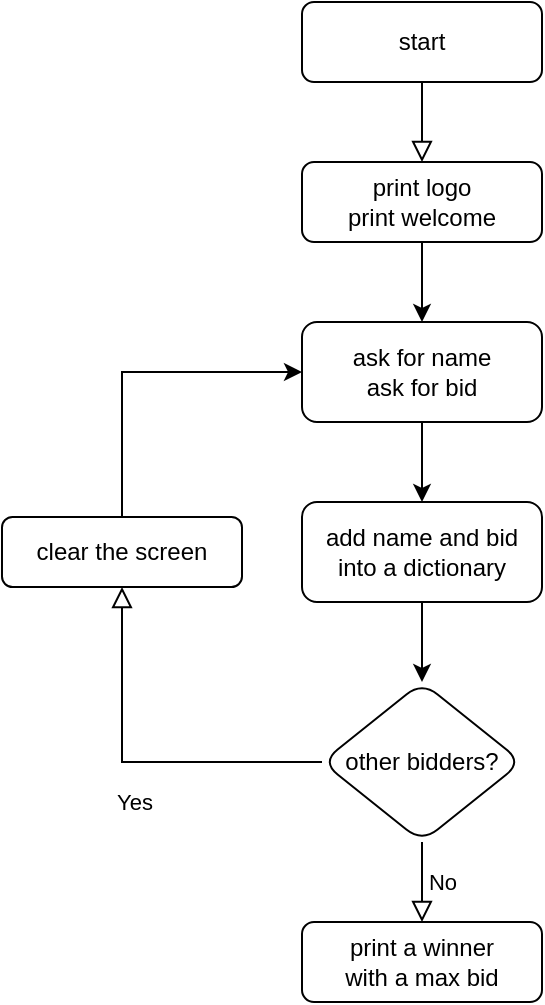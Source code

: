 <mxfile version="14.6.3" type="github">
  <diagram id="C5RBs43oDa-KdzZeNtuy" name="Page-1">
    <mxGraphModel dx="1277" dy="762" grid="1" gridSize="10" guides="1" tooltips="1" connect="1" arrows="1" fold="1" page="1" pageScale="1" pageWidth="827" pageHeight="1169" math="0" shadow="0">
      <root>
        <mxCell id="WIyWlLk6GJQsqaUBKTNV-0" />
        <mxCell id="WIyWlLk6GJQsqaUBKTNV-1" parent="WIyWlLk6GJQsqaUBKTNV-0" />
        <mxCell id="WIyWlLk6GJQsqaUBKTNV-2" value="" style="rounded=0;html=1;jettySize=auto;orthogonalLoop=1;fontSize=11;endArrow=block;endFill=0;endSize=8;strokeWidth=1;shadow=0;labelBackgroundColor=none;edgeStyle=orthogonalEdgeStyle;" parent="WIyWlLk6GJQsqaUBKTNV-1" source="WIyWlLk6GJQsqaUBKTNV-3" edge="1">
          <mxGeometry relative="1" as="geometry">
            <mxPoint x="320" y="120" as="targetPoint" />
          </mxGeometry>
        </mxCell>
        <mxCell id="WIyWlLk6GJQsqaUBKTNV-3" value="start" style="rounded=1;whiteSpace=wrap;html=1;fontSize=12;glass=0;strokeWidth=1;shadow=0;" parent="WIyWlLk6GJQsqaUBKTNV-1" vertex="1">
          <mxGeometry x="260" y="40" width="120" height="40" as="geometry" />
        </mxCell>
        <mxCell id="nSL4FQGUEAR4KbrCE8Lp-5" value="" style="edgeStyle=orthogonalEdgeStyle;rounded=0;orthogonalLoop=1;jettySize=auto;html=1;" edge="1" parent="WIyWlLk6GJQsqaUBKTNV-1" source="nSL4FQGUEAR4KbrCE8Lp-2" target="nSL4FQGUEAR4KbrCE8Lp-4">
          <mxGeometry relative="1" as="geometry" />
        </mxCell>
        <mxCell id="nSL4FQGUEAR4KbrCE8Lp-2" value="print logo&lt;br&gt;print welcome" style="rounded=1;whiteSpace=wrap;html=1;" vertex="1" parent="WIyWlLk6GJQsqaUBKTNV-1">
          <mxGeometry x="260" y="120" width="120" height="40" as="geometry" />
        </mxCell>
        <mxCell id="nSL4FQGUEAR4KbrCE8Lp-7" value="" style="edgeStyle=orthogonalEdgeStyle;rounded=0;orthogonalLoop=1;jettySize=auto;html=1;entryX=0.5;entryY=0;entryDx=0;entryDy=0;entryPerimeter=0;" edge="1" parent="WIyWlLk6GJQsqaUBKTNV-1" source="nSL4FQGUEAR4KbrCE8Lp-4" target="nSL4FQGUEAR4KbrCE8Lp-17">
          <mxGeometry relative="1" as="geometry">
            <mxPoint x="320" y="280" as="targetPoint" />
          </mxGeometry>
        </mxCell>
        <mxCell id="nSL4FQGUEAR4KbrCE8Lp-4" value="ask for name&lt;br&gt;ask for bid" style="whiteSpace=wrap;html=1;rounded=1;" vertex="1" parent="WIyWlLk6GJQsqaUBKTNV-1">
          <mxGeometry x="260" y="200" width="120" height="50" as="geometry" />
        </mxCell>
        <mxCell id="nSL4FQGUEAR4KbrCE8Lp-6" value="other bidders?" style="rhombus;whiteSpace=wrap;html=1;rounded=1;" vertex="1" parent="WIyWlLk6GJQsqaUBKTNV-1">
          <mxGeometry x="270" y="380" width="100" height="80" as="geometry" />
        </mxCell>
        <mxCell id="nSL4FQGUEAR4KbrCE8Lp-11" value="Yes" style="rounded=0;jettySize=auto;orthogonalLoop=1;fontSize=11;endArrow=block;endFill=0;endSize=8;strokeWidth=1;shadow=0;labelBackgroundColor=none;edgeStyle=orthogonalEdgeStyle;labelPosition=center;verticalLabelPosition=middle;align=center;verticalAlign=middle;fontStyle=0;html=1;labelBorderColor=none;spacing=3;horizontal=1;exitX=0;exitY=0.5;exitDx=0;exitDy=0;entryX=0.5;entryY=1;entryDx=0;entryDy=0;" edge="1" parent="WIyWlLk6GJQsqaUBKTNV-1" source="nSL4FQGUEAR4KbrCE8Lp-6" target="nSL4FQGUEAR4KbrCE8Lp-19">
          <mxGeometry y="20" relative="1" as="geometry">
            <mxPoint as="offset" />
            <mxPoint x="180" y="380" as="sourcePoint" />
            <mxPoint x="180" y="420" as="targetPoint" />
          </mxGeometry>
        </mxCell>
        <mxCell id="nSL4FQGUEAR4KbrCE8Lp-13" value="print a winner &lt;br&gt;with a max bid" style="rounded=1;whiteSpace=wrap;html=1;fontColor=#000000;" vertex="1" parent="WIyWlLk6GJQsqaUBKTNV-1">
          <mxGeometry x="260" y="500" width="120" height="40" as="geometry" />
        </mxCell>
        <mxCell id="nSL4FQGUEAR4KbrCE8Lp-16" value="No" style="edgeStyle=orthogonalEdgeStyle;rounded=0;html=1;jettySize=auto;orthogonalLoop=1;fontSize=11;endArrow=block;endFill=0;endSize=8;strokeWidth=1;shadow=0;labelBackgroundColor=none;exitX=0.5;exitY=1;exitDx=0;exitDy=0;entryX=0.5;entryY=0;entryDx=0;entryDy=0;" edge="1" parent="WIyWlLk6GJQsqaUBKTNV-1" source="nSL4FQGUEAR4KbrCE8Lp-6" target="nSL4FQGUEAR4KbrCE8Lp-13">
          <mxGeometry y="10" relative="1" as="geometry">
            <mxPoint as="offset" />
            <mxPoint x="464" y="459" as="sourcePoint" />
            <mxPoint x="514" y="459" as="targetPoint" />
          </mxGeometry>
        </mxCell>
        <mxCell id="nSL4FQGUEAR4KbrCE8Lp-18" value="" style="edgeStyle=orthogonalEdgeStyle;rounded=0;orthogonalLoop=1;jettySize=auto;html=1;labelBackgroundColor=none;fontColor=#000000;align=center;" edge="1" parent="WIyWlLk6GJQsqaUBKTNV-1" source="nSL4FQGUEAR4KbrCE8Lp-17" target="nSL4FQGUEAR4KbrCE8Lp-6">
          <mxGeometry relative="1" as="geometry" />
        </mxCell>
        <mxCell id="nSL4FQGUEAR4KbrCE8Lp-17" value="add name and bid&lt;br&gt;into a dictionary" style="rounded=1;whiteSpace=wrap;html=1;fontColor=#000000;" vertex="1" parent="WIyWlLk6GJQsqaUBKTNV-1">
          <mxGeometry x="260" y="290" width="120" height="50" as="geometry" />
        </mxCell>
        <mxCell id="nSL4FQGUEAR4KbrCE8Lp-20" style="edgeStyle=orthogonalEdgeStyle;rounded=0;orthogonalLoop=1;jettySize=auto;html=1;exitX=0.5;exitY=0;exitDx=0;exitDy=0;entryX=0;entryY=0.5;entryDx=0;entryDy=0;labelBackgroundColor=none;fontColor=#000000;align=center;" edge="1" parent="WIyWlLk6GJQsqaUBKTNV-1" source="nSL4FQGUEAR4KbrCE8Lp-19" target="nSL4FQGUEAR4KbrCE8Lp-4">
          <mxGeometry relative="1" as="geometry" />
        </mxCell>
        <mxCell id="nSL4FQGUEAR4KbrCE8Lp-19" value="clear the screen" style="rounded=1;whiteSpace=wrap;html=1;fontColor=#000000;" vertex="1" parent="WIyWlLk6GJQsqaUBKTNV-1">
          <mxGeometry x="110" y="297.5" width="120" height="35" as="geometry" />
        </mxCell>
      </root>
    </mxGraphModel>
  </diagram>
</mxfile>
